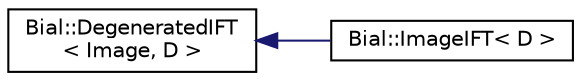 digraph "Graphical Class Hierarchy"
{
  edge [fontname="Helvetica",fontsize="10",labelfontname="Helvetica",labelfontsize="10"];
  node [fontname="Helvetica",fontsize="10",shape=record];
  rankdir="LR";
  Node1 [label="Bial::DegeneratedIFT\l\< Image, D \>",height=0.2,width=0.4,color="black", fillcolor="white", style="filled",URL="$class_bial_1_1_degenerated_i_f_t.html"];
  Node1 -> Node2 [dir="back",color="midnightblue",fontsize="10",style="solid",fontname="Helvetica"];
  Node2 [label="Bial::ImageIFT\< D \>",height=0.2,width=0.4,color="black", fillcolor="white", style="filled",URL="$class_bial_1_1_image_i_f_t.html"];
}
